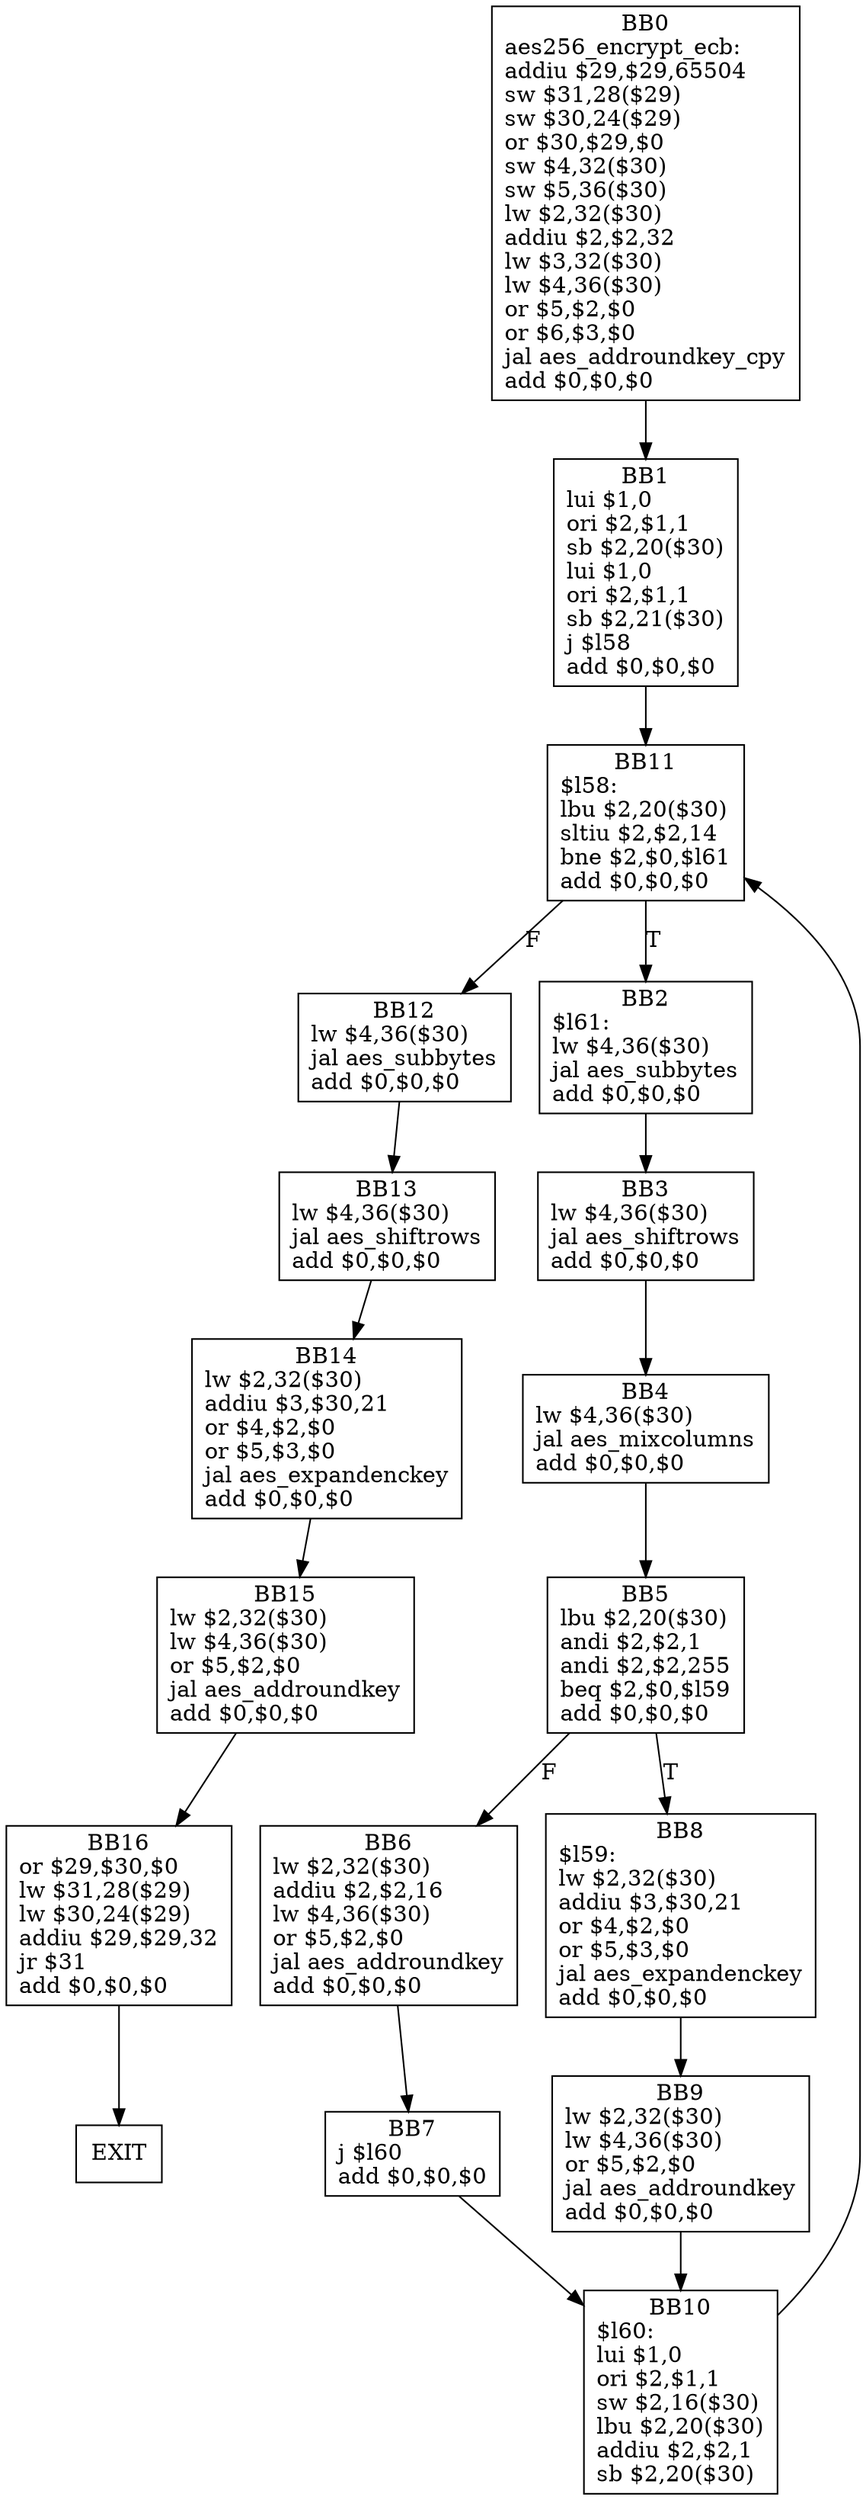 digraph G1 {
node [shape = box];
BB0 [label = "BB0\naes256_encrypt_ecb:\laddiu $29,$29,65504\lsw $31,28($29)\lsw $30,24($29)\lor $30,$29,$0\lsw $4,32($30)\lsw $5,36($30)\llw $2,32($30)\laddiu $2,$2,32\llw $3,32($30)\llw $4,36($30)\lor $5,$2,$0\lor $6,$3,$0\ljal aes_addroundkey_cpy\ladd $0,$0,$0\l"] ;
BB0 -> BB1 [style = filled, label = ""];
BB1 [label = "BB1\nlui $1,0\lori $2,$1,1\lsb $2,20($30)\llui $1,0\lori $2,$1,1\lsb $2,21($30)\lj $l58\ladd $0,$0,$0\l"] ;
BB1 -> BB11 [style = filled, label = ""];
BB11 [label = "BB11\n$l58:\llbu $2,20($30)\lsltiu $2,$2,14\lbne $2,$0,$l61\ladd $0,$0,$0\l"] ;
BB11 -> BB12 [style = filled, label = "F"];
BB11 -> BB2[style = filled, label = "T"];
BB12 [label = "BB12\nlw $4,36($30)\ljal aes_subbytes\ladd $0,$0,$0\l"] ;
BB12 -> BB13 [style = filled, label = ""];
BB13 [label = "BB13\nlw $4,36($30)\ljal aes_shiftrows\ladd $0,$0,$0\l"] ;
BB13 -> BB14 [style = filled, label = ""];
BB14 [label = "BB14\nlw $2,32($30)\laddiu $3,$30,21\lor $4,$2,$0\lor $5,$3,$0\ljal aes_expandenckey\ladd $0,$0,$0\l"] ;
BB14 -> BB15 [style = filled, label = ""];
BB15 [label = "BB15\nlw $2,32($30)\llw $4,36($30)\lor $5,$2,$0\ljal aes_addroundkey\ladd $0,$0,$0\l"] ;
BB15 -> BB16 [style = filled, label = ""];
BB16 [label = "BB16\nor $29,$30,$0\llw $31,28($29)\llw $30,24($29)\laddiu $29,$29,32\ljr $31\ladd $0,$0,$0\l"] ;
BB16 -> EXIT  [style = filled, label = ""];
BB2 [label = "BB2\n$l61:\llw $4,36($30)\ljal aes_subbytes\ladd $0,$0,$0\l"] ;
BB2 -> BB3 [style = filled, label = ""];
BB3 [label = "BB3\nlw $4,36($30)\ljal aes_shiftrows\ladd $0,$0,$0\l"] ;
BB3 -> BB4 [style = filled, label = ""];
BB4 [label = "BB4\nlw $4,36($30)\ljal aes_mixcolumns\ladd $0,$0,$0\l"] ;
BB4 -> BB5 [style = filled, label = ""];
BB5 [label = "BB5\nlbu $2,20($30)\landi $2,$2,1\landi $2,$2,255\lbeq $2,$0,$l59\ladd $0,$0,$0\l"] ;
BB5 -> BB6 [style = filled, label = "F"];
BB5 -> BB8[style = filled, label = "T"];
BB6 [label = "BB6\nlw $2,32($30)\laddiu $2,$2,16\llw $4,36($30)\lor $5,$2,$0\ljal aes_addroundkey\ladd $0,$0,$0\l"] ;
BB6 -> BB7 [style = filled, label = ""];
BB7 [label = "BB7\nj $l60\ladd $0,$0,$0\l"] ;
BB7 -> BB10 [style = filled, label = ""];
BB10 [label = "BB10\n$l60:\llui $1,0\lori $2,$1,1\lsw $2,16($30)\llbu $2,20($30)\laddiu $2,$2,1\lsb $2,20($30)\l"] ;
BB10 -> BB11 [style = filled, label = ""];
BB8 [label = "BB8\n$l59:\llw $2,32($30)\laddiu $3,$30,21\lor $4,$2,$0\lor $5,$3,$0\ljal aes_expandenckey\ladd $0,$0,$0\l"] ;
BB8 -> BB9 [style = filled, label = ""];
BB9 [label = "BB9\nlw $2,32($30)\llw $4,36($30)\lor $5,$2,$0\ljal aes_addroundkey\ladd $0,$0,$0\l"] ;
BB9 -> BB10 [style = filled, label = ""];
}
